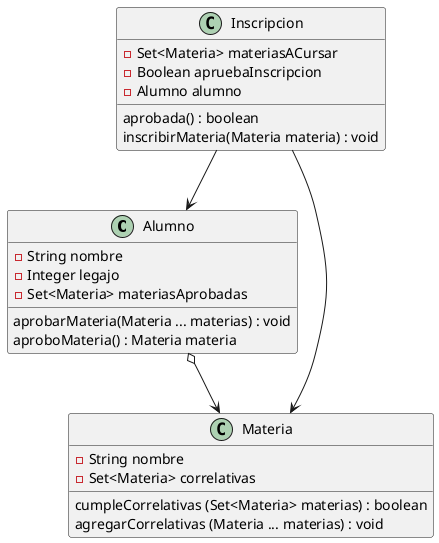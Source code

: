 @startuml
'https://plantuml.com/class-diagram

class Alumno {
    - String nombre
    - Integer legajo
    - Set<Materia> materiasAprobadas
}

class Inscripcion {
    - Set<Materia> materiasACursar
    - Boolean apruebaInscripcion
    - Alumno alumno
}

class Materia {
    -String nombre
    -Set<Materia> correlativas
}

Inscripcion --> Alumno
Alumno o--> Materia
Inscripcion --> Materia


Alumno : aprobarMateria(Materia ... materias) : void
Alumno : aproboMateria() : Materia materia

Inscripcion : aprobada() : boolean
Inscripcion : inscribirMateria(Materia materia) : void

Materia : cumpleCorrelativas (Set<Materia> materias) : boolean
Materia : agregarCorrelativas (Materia ... materias) : void
@enduml